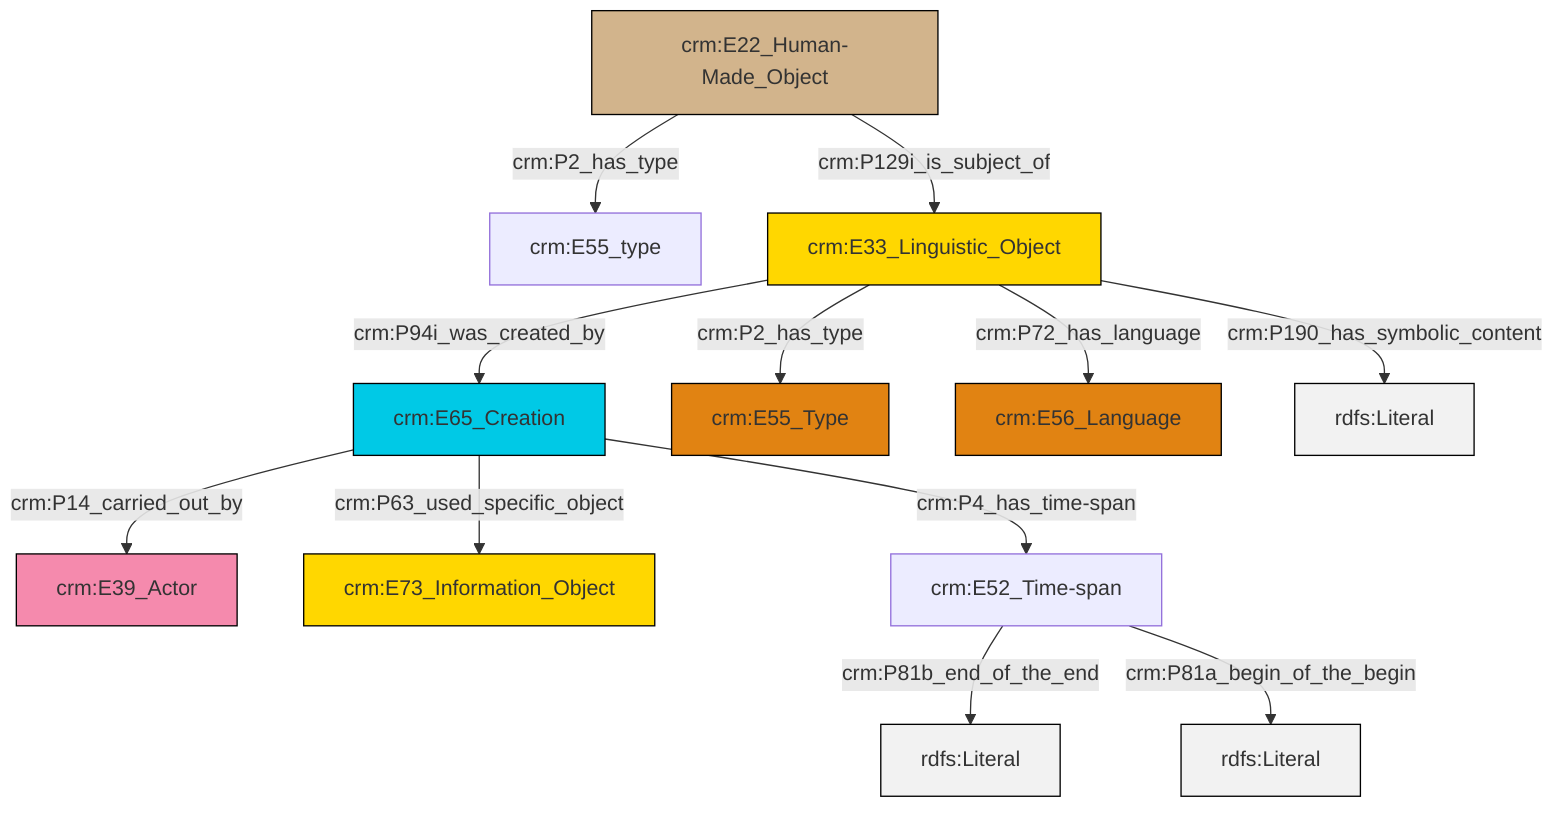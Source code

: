 graph TD
classDef Literal fill:#f2f2f2,stroke:#000000;
classDef CRM_Entity fill:#FFFFFF,stroke:#000000;
classDef Temporal_Entity fill:#00C9E6, stroke:#000000;
classDef Type fill:#E18312, stroke:#000000;
classDef Time-Span fill:#2C9C91, stroke:#000000;
classDef Appellation fill:#FFEB7F, stroke:#000000;
classDef Place fill:#008836, stroke:#000000;
classDef Persistent_Item fill:#B266B2, stroke:#000000;
classDef Conceptual_Object fill:#FFD700, stroke:#000000;
classDef Physical_Thing fill:#D2B48C, stroke:#000000;
classDef Actor fill:#f58aad, stroke:#000000;
classDef PC_Classes fill:#4ce600, stroke:#000000;
classDef Multi fill:#cccccc,stroke:#000000;

2["crm:E65_Creation"]:::Temporal_Entity -->|crm:P14_carried_out_by| 3["crm:E39_Actor"]:::Actor
2["crm:E65_Creation"]:::Temporal_Entity -->|crm:P63_used_specific_object| 4["crm:E73_Information_Object"]:::Conceptual_Object
5["crm:E33_Linguistic_Object"]:::Conceptual_Object -->|crm:P2_has_type| 6["crm:E55_Type"]:::Type
2["crm:E65_Creation"]:::Temporal_Entity -->|crm:P4_has_time-span| 10["crm:E52_Time-span"]:::Default
5["crm:E33_Linguistic_Object"]:::Conceptual_Object -->|crm:P190_has_symbolic_content| 11[rdfs:Literal]:::Literal
12["crm:E22_Human-Made_Object"]:::Physical_Thing -->|crm:P129i_is_subject_of| 5["crm:E33_Linguistic_Object"]:::Conceptual_Object
10["crm:E52_Time-span"]:::Default -->|crm:P81b_end_of_the_end| 18[rdfs:Literal]:::Literal
10["crm:E52_Time-span"]:::Default -->|crm:P81a_begin_of_the_begin| 19[rdfs:Literal]:::Literal
12["crm:E22_Human-Made_Object"]:::Physical_Thing -->|crm:P2_has_type| 0["crm:E55_type"]:::Default
5["crm:E33_Linguistic_Object"]:::Conceptual_Object -->|crm:P94i_was_created_by| 2["crm:E65_Creation"]:::Temporal_Entity
5["crm:E33_Linguistic_Object"]:::Conceptual_Object -->|crm:P72_has_language| 8["crm:E56_Language"]:::Type